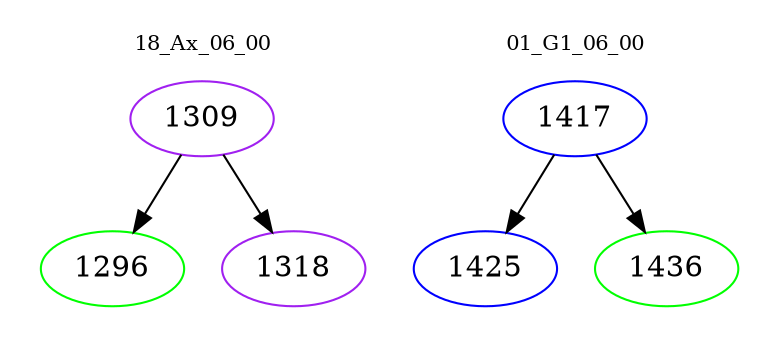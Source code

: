 digraph{
subgraph cluster_0 {
color = white
label = "18_Ax_06_00";
fontsize=10;
T0_1309 [label="1309", color="purple"]
T0_1309 -> T0_1296 [color="black"]
T0_1296 [label="1296", color="green"]
T0_1309 -> T0_1318 [color="black"]
T0_1318 [label="1318", color="purple"]
}
subgraph cluster_1 {
color = white
label = "01_G1_06_00";
fontsize=10;
T1_1417 [label="1417", color="blue"]
T1_1417 -> T1_1425 [color="black"]
T1_1425 [label="1425", color="blue"]
T1_1417 -> T1_1436 [color="black"]
T1_1436 [label="1436", color="green"]
}
}
